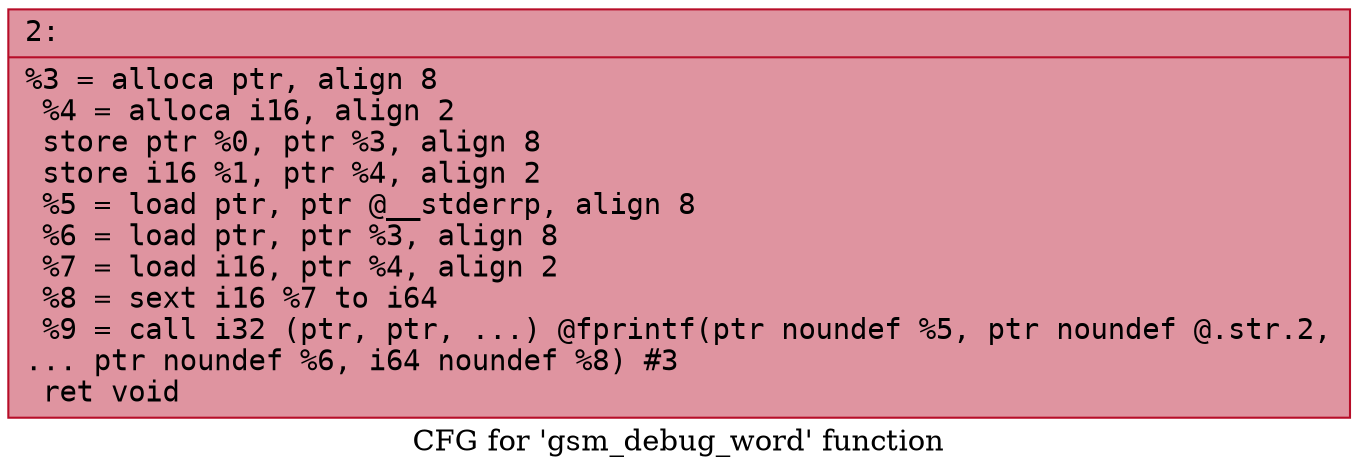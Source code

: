 digraph "CFG for 'gsm_debug_word' function" {
	label="CFG for 'gsm_debug_word' function";

	Node0x6000029fe530 [shape=record,color="#b70d28ff", style=filled, fillcolor="#b70d2870" fontname="Courier",label="{2:\l|  %3 = alloca ptr, align 8\l  %4 = alloca i16, align 2\l  store ptr %0, ptr %3, align 8\l  store i16 %1, ptr %4, align 2\l  %5 = load ptr, ptr @__stderrp, align 8\l  %6 = load ptr, ptr %3, align 8\l  %7 = load i16, ptr %4, align 2\l  %8 = sext i16 %7 to i64\l  %9 = call i32 (ptr, ptr, ...) @fprintf(ptr noundef %5, ptr noundef @.str.2,\l... ptr noundef %6, i64 noundef %8) #3\l  ret void\l}"];
}
